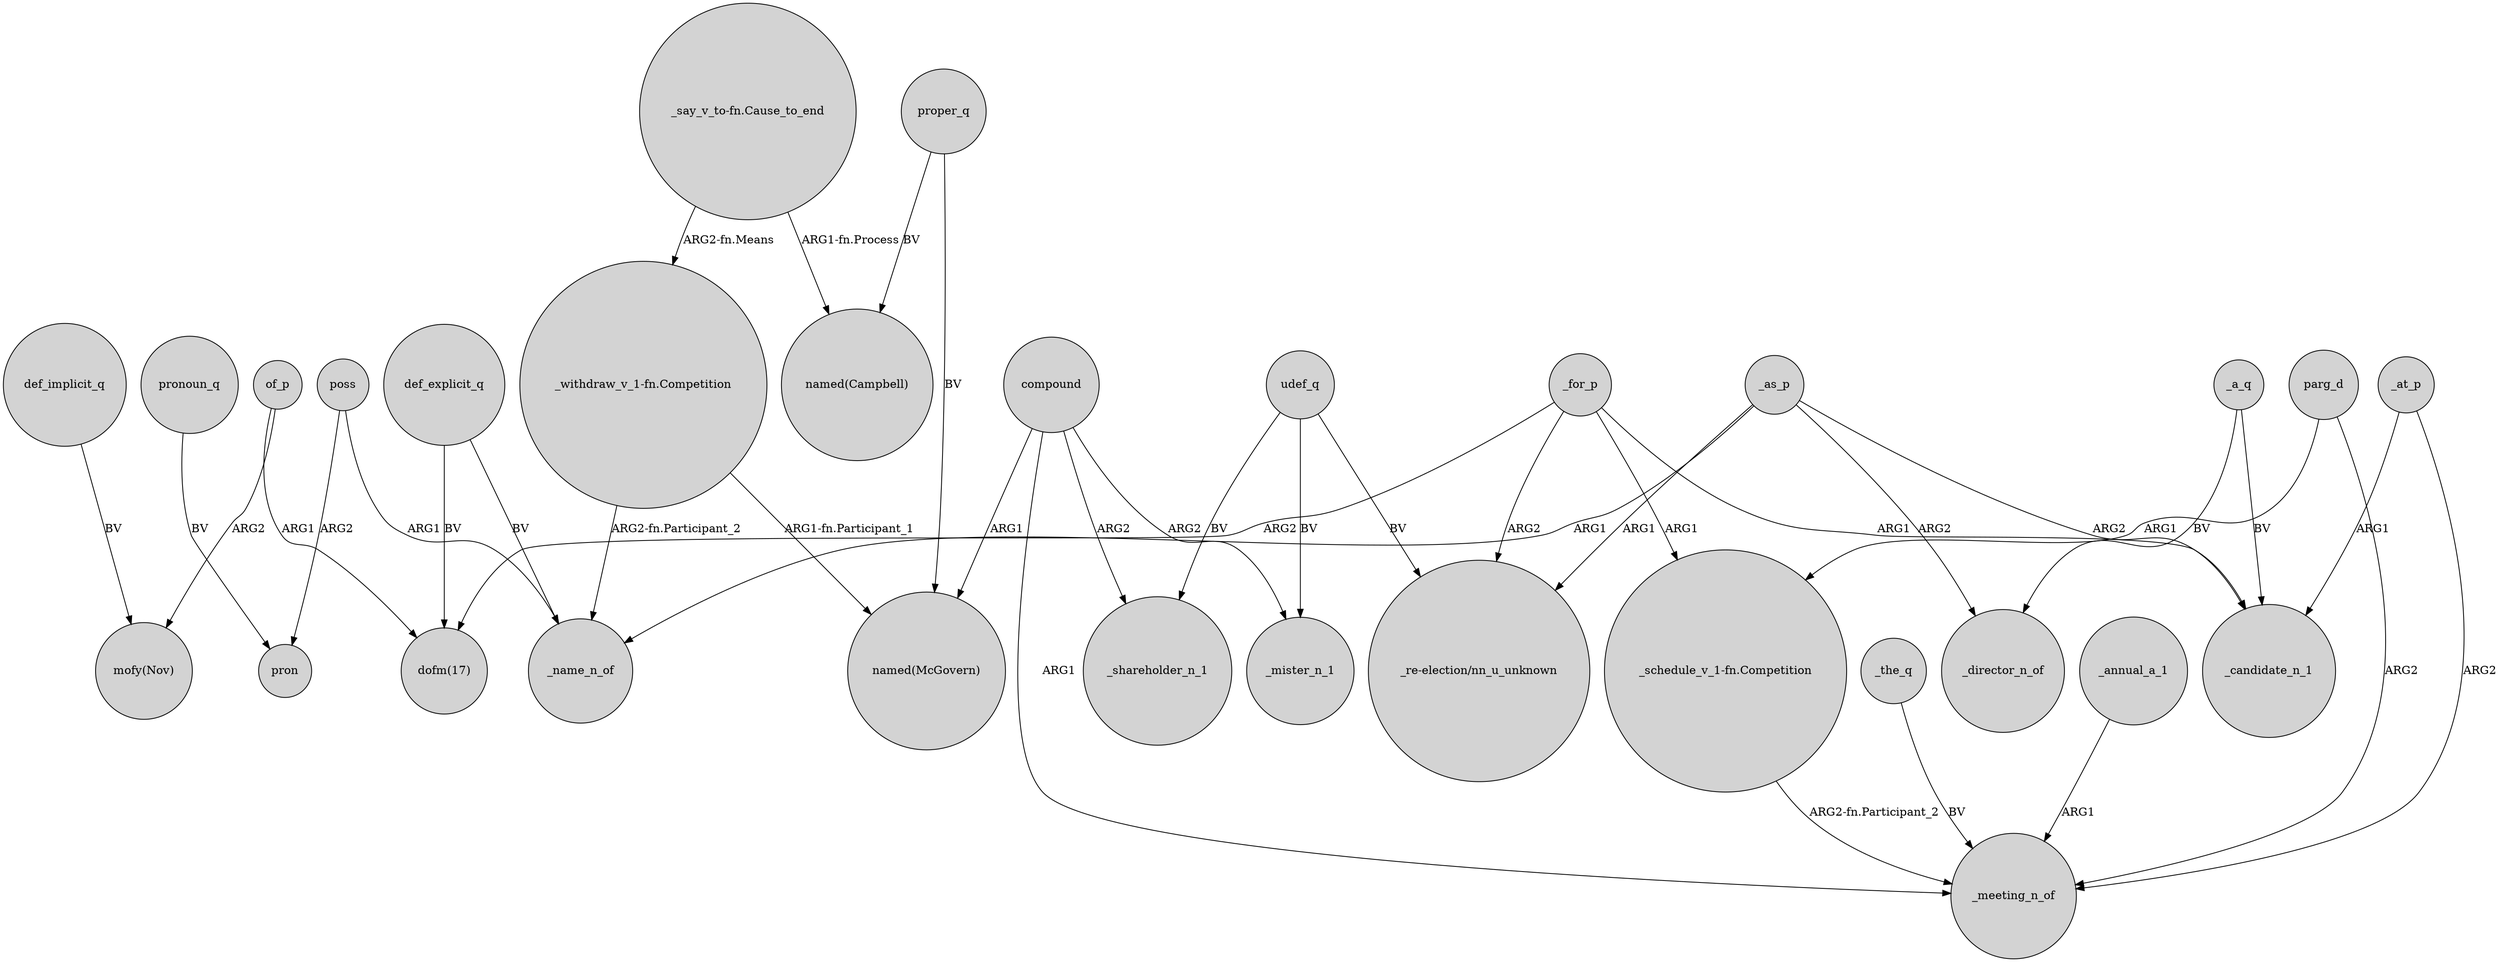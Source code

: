 digraph {
	node [shape=circle style=filled]
	poss -> _name_n_of [label=ARG1]
	compound -> _mister_n_1 [label=ARG2]
	of_p -> "mofy(Nov)" [label=ARG2]
	compound -> _shareholder_n_1 [label=ARG2]
	udef_q -> _shareholder_n_1 [label=BV]
	udef_q -> "_re-election/nn_u_unknown" [label=BV]
	def_explicit_q -> "dofm(17)" [label=BV]
	parg_d -> "_schedule_v_1-fn.Competition" [label=ARG1]
	_for_p -> "_schedule_v_1-fn.Competition" [label=ARG1]
	proper_q -> "named(McGovern)" [label=BV]
	_the_q -> _meeting_n_of [label=BV]
	"_say_v_to-fn.Cause_to_end" -> "_withdraw_v_1-fn.Competition" [label="ARG2-fn.Means"]
	udef_q -> _mister_n_1 [label=BV]
	compound -> "named(McGovern)" [label=ARG1]
	_a_q -> _candidate_n_1 [label=BV]
	def_explicit_q -> _name_n_of [label=BV]
	_for_p -> "dofm(17)" [label=ARG2]
	compound -> _meeting_n_of [label=ARG1]
	pronoun_q -> pron [label=BV]
	poss -> pron [label=ARG2]
	_as_p -> _name_n_of [label=ARG1]
	proper_q -> "named(Campbell)" [label=BV]
	"_withdraw_v_1-fn.Competition" -> _name_n_of [label="ARG2-fn.Participant_2"]
	"_withdraw_v_1-fn.Competition" -> "named(McGovern)" [label="ARG1-fn.Participant_1"]
	of_p -> "dofm(17)" [label=ARG1]
	"_say_v_to-fn.Cause_to_end" -> "named(Campbell)" [label="ARG1-fn.Process"]
	_as_p -> _director_n_of [label=ARG2]
	"_schedule_v_1-fn.Competition" -> _meeting_n_of [label="ARG2-fn.Participant_2"]
	_as_p -> _candidate_n_1 [label=ARG2]
	_as_p -> "_re-election/nn_u_unknown" [label=ARG1]
	_at_p -> _candidate_n_1 [label=ARG1]
	_a_q -> _director_n_of [label=BV]
	_annual_a_1 -> _meeting_n_of [label=ARG1]
	def_implicit_q -> "mofy(Nov)" [label=BV]
	_at_p -> _meeting_n_of [label=ARG2]
	_for_p -> "_re-election/nn_u_unknown" [label=ARG2]
	_for_p -> _candidate_n_1 [label=ARG1]
	parg_d -> _meeting_n_of [label=ARG2]
}
